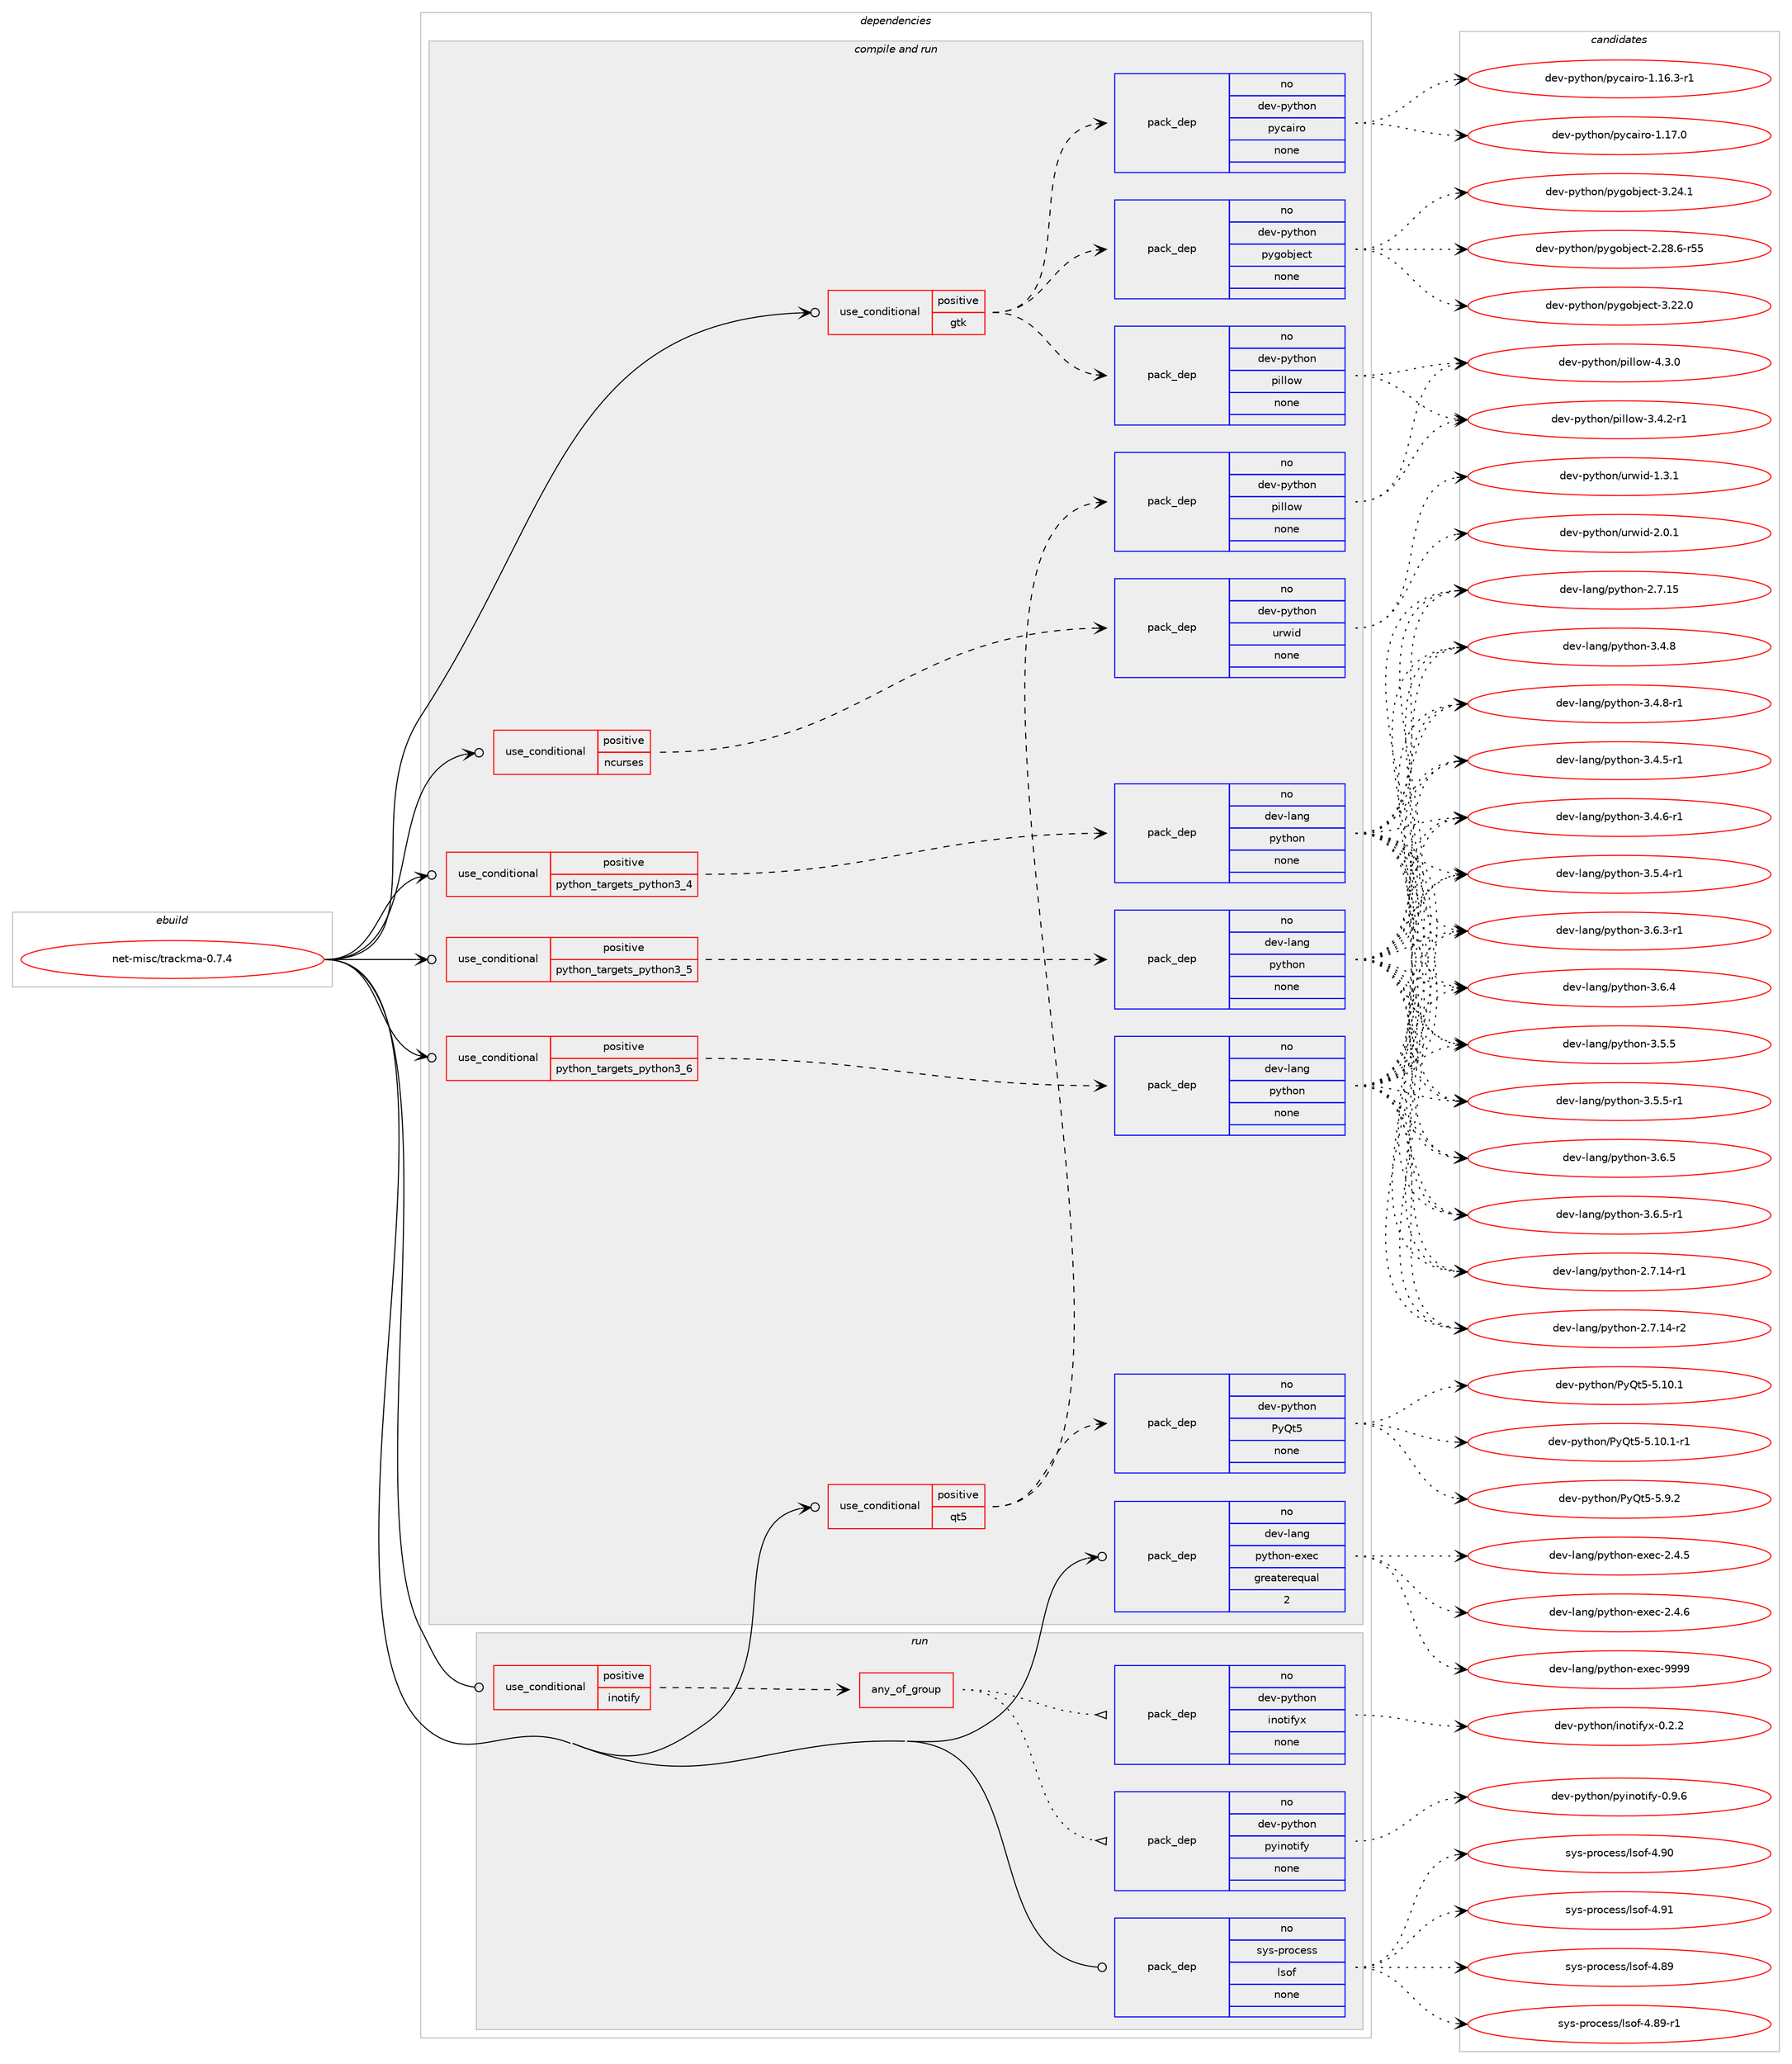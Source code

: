 digraph prolog {

# *************
# Graph options
# *************

newrank=true;
concentrate=true;
compound=true;
graph [rankdir=LR,fontname=Helvetica,fontsize=10,ranksep=1.5];#, ranksep=2.5, nodesep=0.2];
edge  [arrowhead=vee];
node  [fontname=Helvetica,fontsize=10];

# **********
# The ebuild
# **********

subgraph cluster_leftcol {
color=gray;
rank=same;
label=<<i>ebuild</i>>;
id [label="net-misc/trackma-0.7.4", color=red, width=4, href="../net-misc/trackma-0.7.4.svg"];
}

# ****************
# The dependencies
# ****************

subgraph cluster_midcol {
color=gray;
label=<<i>dependencies</i>>;
subgraph cluster_compile {
fillcolor="#eeeeee";
style=filled;
label=<<i>compile</i>>;
}
subgraph cluster_compileandrun {
fillcolor="#eeeeee";
style=filled;
label=<<i>compile and run</i>>;
subgraph cond515 {
dependency1747 [label=<<TABLE BORDER="0" CELLBORDER="1" CELLSPACING="0" CELLPADDING="4"><TR><TD ROWSPAN="3" CELLPADDING="10">use_conditional</TD></TR><TR><TD>positive</TD></TR><TR><TD>gtk</TD></TR></TABLE>>, shape=none, color=red];
subgraph pack1203 {
dependency1748 [label=<<TABLE BORDER="0" CELLBORDER="1" CELLSPACING="0" CELLPADDING="4" WIDTH="220"><TR><TD ROWSPAN="6" CELLPADDING="30">pack_dep</TD></TR><TR><TD WIDTH="110">no</TD></TR><TR><TD>dev-python</TD></TR><TR><TD>pygobject</TD></TR><TR><TD>none</TD></TR><TR><TD></TD></TR></TABLE>>, shape=none, color=blue];
}
dependency1747:e -> dependency1748:w [weight=20,style="dashed",arrowhead="vee"];
subgraph pack1204 {
dependency1749 [label=<<TABLE BORDER="0" CELLBORDER="1" CELLSPACING="0" CELLPADDING="4" WIDTH="220"><TR><TD ROWSPAN="6" CELLPADDING="30">pack_dep</TD></TR><TR><TD WIDTH="110">no</TD></TR><TR><TD>dev-python</TD></TR><TR><TD>pycairo</TD></TR><TR><TD>none</TD></TR><TR><TD></TD></TR></TABLE>>, shape=none, color=blue];
}
dependency1747:e -> dependency1749:w [weight=20,style="dashed",arrowhead="vee"];
subgraph pack1205 {
dependency1750 [label=<<TABLE BORDER="0" CELLBORDER="1" CELLSPACING="0" CELLPADDING="4" WIDTH="220"><TR><TD ROWSPAN="6" CELLPADDING="30">pack_dep</TD></TR><TR><TD WIDTH="110">no</TD></TR><TR><TD>dev-python</TD></TR><TR><TD>pillow</TD></TR><TR><TD>none</TD></TR><TR><TD></TD></TR></TABLE>>, shape=none, color=blue];
}
dependency1747:e -> dependency1750:w [weight=20,style="dashed",arrowhead="vee"];
}
id:e -> dependency1747:w [weight=20,style="solid",arrowhead="odotvee"];
subgraph cond516 {
dependency1751 [label=<<TABLE BORDER="0" CELLBORDER="1" CELLSPACING="0" CELLPADDING="4"><TR><TD ROWSPAN="3" CELLPADDING="10">use_conditional</TD></TR><TR><TD>positive</TD></TR><TR><TD>ncurses</TD></TR></TABLE>>, shape=none, color=red];
subgraph pack1206 {
dependency1752 [label=<<TABLE BORDER="0" CELLBORDER="1" CELLSPACING="0" CELLPADDING="4" WIDTH="220"><TR><TD ROWSPAN="6" CELLPADDING="30">pack_dep</TD></TR><TR><TD WIDTH="110">no</TD></TR><TR><TD>dev-python</TD></TR><TR><TD>urwid</TD></TR><TR><TD>none</TD></TR><TR><TD></TD></TR></TABLE>>, shape=none, color=blue];
}
dependency1751:e -> dependency1752:w [weight=20,style="dashed",arrowhead="vee"];
}
id:e -> dependency1751:w [weight=20,style="solid",arrowhead="odotvee"];
subgraph cond517 {
dependency1753 [label=<<TABLE BORDER="0" CELLBORDER="1" CELLSPACING="0" CELLPADDING="4"><TR><TD ROWSPAN="3" CELLPADDING="10">use_conditional</TD></TR><TR><TD>positive</TD></TR><TR><TD>python_targets_python3_4</TD></TR></TABLE>>, shape=none, color=red];
subgraph pack1207 {
dependency1754 [label=<<TABLE BORDER="0" CELLBORDER="1" CELLSPACING="0" CELLPADDING="4" WIDTH="220"><TR><TD ROWSPAN="6" CELLPADDING="30">pack_dep</TD></TR><TR><TD WIDTH="110">no</TD></TR><TR><TD>dev-lang</TD></TR><TR><TD>python</TD></TR><TR><TD>none</TD></TR><TR><TD></TD></TR></TABLE>>, shape=none, color=blue];
}
dependency1753:e -> dependency1754:w [weight=20,style="dashed",arrowhead="vee"];
}
id:e -> dependency1753:w [weight=20,style="solid",arrowhead="odotvee"];
subgraph cond518 {
dependency1755 [label=<<TABLE BORDER="0" CELLBORDER="1" CELLSPACING="0" CELLPADDING="4"><TR><TD ROWSPAN="3" CELLPADDING="10">use_conditional</TD></TR><TR><TD>positive</TD></TR><TR><TD>python_targets_python3_5</TD></TR></TABLE>>, shape=none, color=red];
subgraph pack1208 {
dependency1756 [label=<<TABLE BORDER="0" CELLBORDER="1" CELLSPACING="0" CELLPADDING="4" WIDTH="220"><TR><TD ROWSPAN="6" CELLPADDING="30">pack_dep</TD></TR><TR><TD WIDTH="110">no</TD></TR><TR><TD>dev-lang</TD></TR><TR><TD>python</TD></TR><TR><TD>none</TD></TR><TR><TD></TD></TR></TABLE>>, shape=none, color=blue];
}
dependency1755:e -> dependency1756:w [weight=20,style="dashed",arrowhead="vee"];
}
id:e -> dependency1755:w [weight=20,style="solid",arrowhead="odotvee"];
subgraph cond519 {
dependency1757 [label=<<TABLE BORDER="0" CELLBORDER="1" CELLSPACING="0" CELLPADDING="4"><TR><TD ROWSPAN="3" CELLPADDING="10">use_conditional</TD></TR><TR><TD>positive</TD></TR><TR><TD>python_targets_python3_6</TD></TR></TABLE>>, shape=none, color=red];
subgraph pack1209 {
dependency1758 [label=<<TABLE BORDER="0" CELLBORDER="1" CELLSPACING="0" CELLPADDING="4" WIDTH="220"><TR><TD ROWSPAN="6" CELLPADDING="30">pack_dep</TD></TR><TR><TD WIDTH="110">no</TD></TR><TR><TD>dev-lang</TD></TR><TR><TD>python</TD></TR><TR><TD>none</TD></TR><TR><TD></TD></TR></TABLE>>, shape=none, color=blue];
}
dependency1757:e -> dependency1758:w [weight=20,style="dashed",arrowhead="vee"];
}
id:e -> dependency1757:w [weight=20,style="solid",arrowhead="odotvee"];
subgraph cond520 {
dependency1759 [label=<<TABLE BORDER="0" CELLBORDER="1" CELLSPACING="0" CELLPADDING="4"><TR><TD ROWSPAN="3" CELLPADDING="10">use_conditional</TD></TR><TR><TD>positive</TD></TR><TR><TD>qt5</TD></TR></TABLE>>, shape=none, color=red];
subgraph pack1210 {
dependency1760 [label=<<TABLE BORDER="0" CELLBORDER="1" CELLSPACING="0" CELLPADDING="4" WIDTH="220"><TR><TD ROWSPAN="6" CELLPADDING="30">pack_dep</TD></TR><TR><TD WIDTH="110">no</TD></TR><TR><TD>dev-python</TD></TR><TR><TD>PyQt5</TD></TR><TR><TD>none</TD></TR><TR><TD></TD></TR></TABLE>>, shape=none, color=blue];
}
dependency1759:e -> dependency1760:w [weight=20,style="dashed",arrowhead="vee"];
subgraph pack1211 {
dependency1761 [label=<<TABLE BORDER="0" CELLBORDER="1" CELLSPACING="0" CELLPADDING="4" WIDTH="220"><TR><TD ROWSPAN="6" CELLPADDING="30">pack_dep</TD></TR><TR><TD WIDTH="110">no</TD></TR><TR><TD>dev-python</TD></TR><TR><TD>pillow</TD></TR><TR><TD>none</TD></TR><TR><TD></TD></TR></TABLE>>, shape=none, color=blue];
}
dependency1759:e -> dependency1761:w [weight=20,style="dashed",arrowhead="vee"];
}
id:e -> dependency1759:w [weight=20,style="solid",arrowhead="odotvee"];
subgraph pack1212 {
dependency1762 [label=<<TABLE BORDER="0" CELLBORDER="1" CELLSPACING="0" CELLPADDING="4" WIDTH="220"><TR><TD ROWSPAN="6" CELLPADDING="30">pack_dep</TD></TR><TR><TD WIDTH="110">no</TD></TR><TR><TD>dev-lang</TD></TR><TR><TD>python-exec</TD></TR><TR><TD>greaterequal</TD></TR><TR><TD>2</TD></TR></TABLE>>, shape=none, color=blue];
}
id:e -> dependency1762:w [weight=20,style="solid",arrowhead="odotvee"];
}
subgraph cluster_run {
fillcolor="#eeeeee";
style=filled;
label=<<i>run</i>>;
subgraph cond521 {
dependency1763 [label=<<TABLE BORDER="0" CELLBORDER="1" CELLSPACING="0" CELLPADDING="4"><TR><TD ROWSPAN="3" CELLPADDING="10">use_conditional</TD></TR><TR><TD>positive</TD></TR><TR><TD>inotify</TD></TR></TABLE>>, shape=none, color=red];
subgraph any31 {
dependency1764 [label=<<TABLE BORDER="0" CELLBORDER="1" CELLSPACING="0" CELLPADDING="4"><TR><TD CELLPADDING="10">any_of_group</TD></TR></TABLE>>, shape=none, color=red];subgraph pack1213 {
dependency1765 [label=<<TABLE BORDER="0" CELLBORDER="1" CELLSPACING="0" CELLPADDING="4" WIDTH="220"><TR><TD ROWSPAN="6" CELLPADDING="30">pack_dep</TD></TR><TR><TD WIDTH="110">no</TD></TR><TR><TD>dev-python</TD></TR><TR><TD>inotifyx</TD></TR><TR><TD>none</TD></TR><TR><TD></TD></TR></TABLE>>, shape=none, color=blue];
}
dependency1764:e -> dependency1765:w [weight=20,style="dotted",arrowhead="oinv"];
subgraph pack1214 {
dependency1766 [label=<<TABLE BORDER="0" CELLBORDER="1" CELLSPACING="0" CELLPADDING="4" WIDTH="220"><TR><TD ROWSPAN="6" CELLPADDING="30">pack_dep</TD></TR><TR><TD WIDTH="110">no</TD></TR><TR><TD>dev-python</TD></TR><TR><TD>pyinotify</TD></TR><TR><TD>none</TD></TR><TR><TD></TD></TR></TABLE>>, shape=none, color=blue];
}
dependency1764:e -> dependency1766:w [weight=20,style="dotted",arrowhead="oinv"];
}
dependency1763:e -> dependency1764:w [weight=20,style="dashed",arrowhead="vee"];
}
id:e -> dependency1763:w [weight=20,style="solid",arrowhead="odot"];
subgraph pack1215 {
dependency1767 [label=<<TABLE BORDER="0" CELLBORDER="1" CELLSPACING="0" CELLPADDING="4" WIDTH="220"><TR><TD ROWSPAN="6" CELLPADDING="30">pack_dep</TD></TR><TR><TD WIDTH="110">no</TD></TR><TR><TD>sys-process</TD></TR><TR><TD>lsof</TD></TR><TR><TD>none</TD></TR><TR><TD></TD></TR></TABLE>>, shape=none, color=blue];
}
id:e -> dependency1767:w [weight=20,style="solid",arrowhead="odot"];
}
}

# **************
# The candidates
# **************

subgraph cluster_choices {
rank=same;
color=gray;
label=<<i>candidates</i>>;

subgraph choice1203 {
color=black;
nodesep=1;
choice1001011184511212111610411111047112121103111981061019911645504650564654451145353 [label="dev-python/pygobject-2.28.6-r55", color=red, width=4,href="../dev-python/pygobject-2.28.6-r55.svg"];
choice1001011184511212111610411111047112121103111981061019911645514650504648 [label="dev-python/pygobject-3.22.0", color=red, width=4,href="../dev-python/pygobject-3.22.0.svg"];
choice1001011184511212111610411111047112121103111981061019911645514650524649 [label="dev-python/pygobject-3.24.1", color=red, width=4,href="../dev-python/pygobject-3.24.1.svg"];
dependency1748:e -> choice1001011184511212111610411111047112121103111981061019911645504650564654451145353:w [style=dotted,weight="100"];
dependency1748:e -> choice1001011184511212111610411111047112121103111981061019911645514650504648:w [style=dotted,weight="100"];
dependency1748:e -> choice1001011184511212111610411111047112121103111981061019911645514650524649:w [style=dotted,weight="100"];
}
subgraph choice1204 {
color=black;
nodesep=1;
choice10010111845112121116104111110471121219997105114111454946495446514511449 [label="dev-python/pycairo-1.16.3-r1", color=red, width=4,href="../dev-python/pycairo-1.16.3-r1.svg"];
choice1001011184511212111610411111047112121999710511411145494649554648 [label="dev-python/pycairo-1.17.0", color=red, width=4,href="../dev-python/pycairo-1.17.0.svg"];
dependency1749:e -> choice10010111845112121116104111110471121219997105114111454946495446514511449:w [style=dotted,weight="100"];
dependency1749:e -> choice1001011184511212111610411111047112121999710511411145494649554648:w [style=dotted,weight="100"];
}
subgraph choice1205 {
color=black;
nodesep=1;
choice10010111845112121116104111110471121051081081111194551465246504511449 [label="dev-python/pillow-3.4.2-r1", color=red, width=4,href="../dev-python/pillow-3.4.2-r1.svg"];
choice1001011184511212111610411111047112105108108111119455246514648 [label="dev-python/pillow-4.3.0", color=red, width=4,href="../dev-python/pillow-4.3.0.svg"];
dependency1750:e -> choice10010111845112121116104111110471121051081081111194551465246504511449:w [style=dotted,weight="100"];
dependency1750:e -> choice1001011184511212111610411111047112105108108111119455246514648:w [style=dotted,weight="100"];
}
subgraph choice1206 {
color=black;
nodesep=1;
choice1001011184511212111610411111047117114119105100454946514649 [label="dev-python/urwid-1.3.1", color=red, width=4,href="../dev-python/urwid-1.3.1.svg"];
choice1001011184511212111610411111047117114119105100455046484649 [label="dev-python/urwid-2.0.1", color=red, width=4,href="../dev-python/urwid-2.0.1.svg"];
dependency1752:e -> choice1001011184511212111610411111047117114119105100454946514649:w [style=dotted,weight="100"];
dependency1752:e -> choice1001011184511212111610411111047117114119105100455046484649:w [style=dotted,weight="100"];
}
subgraph choice1207 {
color=black;
nodesep=1;
choice100101118451089711010347112121116104111110455046554649524511449 [label="dev-lang/python-2.7.14-r1", color=red, width=4,href="../dev-lang/python-2.7.14-r1.svg"];
choice100101118451089711010347112121116104111110455046554649524511450 [label="dev-lang/python-2.7.14-r2", color=red, width=4,href="../dev-lang/python-2.7.14-r2.svg"];
choice10010111845108971101034711212111610411111045504655464953 [label="dev-lang/python-2.7.15", color=red, width=4,href="../dev-lang/python-2.7.15.svg"];
choice1001011184510897110103471121211161041111104551465246534511449 [label="dev-lang/python-3.4.5-r1", color=red, width=4,href="../dev-lang/python-3.4.5-r1.svg"];
choice1001011184510897110103471121211161041111104551465246544511449 [label="dev-lang/python-3.4.6-r1", color=red, width=4,href="../dev-lang/python-3.4.6-r1.svg"];
choice100101118451089711010347112121116104111110455146524656 [label="dev-lang/python-3.4.8", color=red, width=4,href="../dev-lang/python-3.4.8.svg"];
choice1001011184510897110103471121211161041111104551465246564511449 [label="dev-lang/python-3.4.8-r1", color=red, width=4,href="../dev-lang/python-3.4.8-r1.svg"];
choice1001011184510897110103471121211161041111104551465346524511449 [label="dev-lang/python-3.5.4-r1", color=red, width=4,href="../dev-lang/python-3.5.4-r1.svg"];
choice100101118451089711010347112121116104111110455146534653 [label="dev-lang/python-3.5.5", color=red, width=4,href="../dev-lang/python-3.5.5.svg"];
choice1001011184510897110103471121211161041111104551465346534511449 [label="dev-lang/python-3.5.5-r1", color=red, width=4,href="../dev-lang/python-3.5.5-r1.svg"];
choice1001011184510897110103471121211161041111104551465446514511449 [label="dev-lang/python-3.6.3-r1", color=red, width=4,href="../dev-lang/python-3.6.3-r1.svg"];
choice100101118451089711010347112121116104111110455146544652 [label="dev-lang/python-3.6.4", color=red, width=4,href="../dev-lang/python-3.6.4.svg"];
choice100101118451089711010347112121116104111110455146544653 [label="dev-lang/python-3.6.5", color=red, width=4,href="../dev-lang/python-3.6.5.svg"];
choice1001011184510897110103471121211161041111104551465446534511449 [label="dev-lang/python-3.6.5-r1", color=red, width=4,href="../dev-lang/python-3.6.5-r1.svg"];
dependency1754:e -> choice100101118451089711010347112121116104111110455046554649524511449:w [style=dotted,weight="100"];
dependency1754:e -> choice100101118451089711010347112121116104111110455046554649524511450:w [style=dotted,weight="100"];
dependency1754:e -> choice10010111845108971101034711212111610411111045504655464953:w [style=dotted,weight="100"];
dependency1754:e -> choice1001011184510897110103471121211161041111104551465246534511449:w [style=dotted,weight="100"];
dependency1754:e -> choice1001011184510897110103471121211161041111104551465246544511449:w [style=dotted,weight="100"];
dependency1754:e -> choice100101118451089711010347112121116104111110455146524656:w [style=dotted,weight="100"];
dependency1754:e -> choice1001011184510897110103471121211161041111104551465246564511449:w [style=dotted,weight="100"];
dependency1754:e -> choice1001011184510897110103471121211161041111104551465346524511449:w [style=dotted,weight="100"];
dependency1754:e -> choice100101118451089711010347112121116104111110455146534653:w [style=dotted,weight="100"];
dependency1754:e -> choice1001011184510897110103471121211161041111104551465346534511449:w [style=dotted,weight="100"];
dependency1754:e -> choice1001011184510897110103471121211161041111104551465446514511449:w [style=dotted,weight="100"];
dependency1754:e -> choice100101118451089711010347112121116104111110455146544652:w [style=dotted,weight="100"];
dependency1754:e -> choice100101118451089711010347112121116104111110455146544653:w [style=dotted,weight="100"];
dependency1754:e -> choice1001011184510897110103471121211161041111104551465446534511449:w [style=dotted,weight="100"];
}
subgraph choice1208 {
color=black;
nodesep=1;
choice100101118451089711010347112121116104111110455046554649524511449 [label="dev-lang/python-2.7.14-r1", color=red, width=4,href="../dev-lang/python-2.7.14-r1.svg"];
choice100101118451089711010347112121116104111110455046554649524511450 [label="dev-lang/python-2.7.14-r2", color=red, width=4,href="../dev-lang/python-2.7.14-r2.svg"];
choice10010111845108971101034711212111610411111045504655464953 [label="dev-lang/python-2.7.15", color=red, width=4,href="../dev-lang/python-2.7.15.svg"];
choice1001011184510897110103471121211161041111104551465246534511449 [label="dev-lang/python-3.4.5-r1", color=red, width=4,href="../dev-lang/python-3.4.5-r1.svg"];
choice1001011184510897110103471121211161041111104551465246544511449 [label="dev-lang/python-3.4.6-r1", color=red, width=4,href="../dev-lang/python-3.4.6-r1.svg"];
choice100101118451089711010347112121116104111110455146524656 [label="dev-lang/python-3.4.8", color=red, width=4,href="../dev-lang/python-3.4.8.svg"];
choice1001011184510897110103471121211161041111104551465246564511449 [label="dev-lang/python-3.4.8-r1", color=red, width=4,href="../dev-lang/python-3.4.8-r1.svg"];
choice1001011184510897110103471121211161041111104551465346524511449 [label="dev-lang/python-3.5.4-r1", color=red, width=4,href="../dev-lang/python-3.5.4-r1.svg"];
choice100101118451089711010347112121116104111110455146534653 [label="dev-lang/python-3.5.5", color=red, width=4,href="../dev-lang/python-3.5.5.svg"];
choice1001011184510897110103471121211161041111104551465346534511449 [label="dev-lang/python-3.5.5-r1", color=red, width=4,href="../dev-lang/python-3.5.5-r1.svg"];
choice1001011184510897110103471121211161041111104551465446514511449 [label="dev-lang/python-3.6.3-r1", color=red, width=4,href="../dev-lang/python-3.6.3-r1.svg"];
choice100101118451089711010347112121116104111110455146544652 [label="dev-lang/python-3.6.4", color=red, width=4,href="../dev-lang/python-3.6.4.svg"];
choice100101118451089711010347112121116104111110455146544653 [label="dev-lang/python-3.6.5", color=red, width=4,href="../dev-lang/python-3.6.5.svg"];
choice1001011184510897110103471121211161041111104551465446534511449 [label="dev-lang/python-3.6.5-r1", color=red, width=4,href="../dev-lang/python-3.6.5-r1.svg"];
dependency1756:e -> choice100101118451089711010347112121116104111110455046554649524511449:w [style=dotted,weight="100"];
dependency1756:e -> choice100101118451089711010347112121116104111110455046554649524511450:w [style=dotted,weight="100"];
dependency1756:e -> choice10010111845108971101034711212111610411111045504655464953:w [style=dotted,weight="100"];
dependency1756:e -> choice1001011184510897110103471121211161041111104551465246534511449:w [style=dotted,weight="100"];
dependency1756:e -> choice1001011184510897110103471121211161041111104551465246544511449:w [style=dotted,weight="100"];
dependency1756:e -> choice100101118451089711010347112121116104111110455146524656:w [style=dotted,weight="100"];
dependency1756:e -> choice1001011184510897110103471121211161041111104551465246564511449:w [style=dotted,weight="100"];
dependency1756:e -> choice1001011184510897110103471121211161041111104551465346524511449:w [style=dotted,weight="100"];
dependency1756:e -> choice100101118451089711010347112121116104111110455146534653:w [style=dotted,weight="100"];
dependency1756:e -> choice1001011184510897110103471121211161041111104551465346534511449:w [style=dotted,weight="100"];
dependency1756:e -> choice1001011184510897110103471121211161041111104551465446514511449:w [style=dotted,weight="100"];
dependency1756:e -> choice100101118451089711010347112121116104111110455146544652:w [style=dotted,weight="100"];
dependency1756:e -> choice100101118451089711010347112121116104111110455146544653:w [style=dotted,weight="100"];
dependency1756:e -> choice1001011184510897110103471121211161041111104551465446534511449:w [style=dotted,weight="100"];
}
subgraph choice1209 {
color=black;
nodesep=1;
choice100101118451089711010347112121116104111110455046554649524511449 [label="dev-lang/python-2.7.14-r1", color=red, width=4,href="../dev-lang/python-2.7.14-r1.svg"];
choice100101118451089711010347112121116104111110455046554649524511450 [label="dev-lang/python-2.7.14-r2", color=red, width=4,href="../dev-lang/python-2.7.14-r2.svg"];
choice10010111845108971101034711212111610411111045504655464953 [label="dev-lang/python-2.7.15", color=red, width=4,href="../dev-lang/python-2.7.15.svg"];
choice1001011184510897110103471121211161041111104551465246534511449 [label="dev-lang/python-3.4.5-r1", color=red, width=4,href="../dev-lang/python-3.4.5-r1.svg"];
choice1001011184510897110103471121211161041111104551465246544511449 [label="dev-lang/python-3.4.6-r1", color=red, width=4,href="../dev-lang/python-3.4.6-r1.svg"];
choice100101118451089711010347112121116104111110455146524656 [label="dev-lang/python-3.4.8", color=red, width=4,href="../dev-lang/python-3.4.8.svg"];
choice1001011184510897110103471121211161041111104551465246564511449 [label="dev-lang/python-3.4.8-r1", color=red, width=4,href="../dev-lang/python-3.4.8-r1.svg"];
choice1001011184510897110103471121211161041111104551465346524511449 [label="dev-lang/python-3.5.4-r1", color=red, width=4,href="../dev-lang/python-3.5.4-r1.svg"];
choice100101118451089711010347112121116104111110455146534653 [label="dev-lang/python-3.5.5", color=red, width=4,href="../dev-lang/python-3.5.5.svg"];
choice1001011184510897110103471121211161041111104551465346534511449 [label="dev-lang/python-3.5.5-r1", color=red, width=4,href="../dev-lang/python-3.5.5-r1.svg"];
choice1001011184510897110103471121211161041111104551465446514511449 [label="dev-lang/python-3.6.3-r1", color=red, width=4,href="../dev-lang/python-3.6.3-r1.svg"];
choice100101118451089711010347112121116104111110455146544652 [label="dev-lang/python-3.6.4", color=red, width=4,href="../dev-lang/python-3.6.4.svg"];
choice100101118451089711010347112121116104111110455146544653 [label="dev-lang/python-3.6.5", color=red, width=4,href="../dev-lang/python-3.6.5.svg"];
choice1001011184510897110103471121211161041111104551465446534511449 [label="dev-lang/python-3.6.5-r1", color=red, width=4,href="../dev-lang/python-3.6.5-r1.svg"];
dependency1758:e -> choice100101118451089711010347112121116104111110455046554649524511449:w [style=dotted,weight="100"];
dependency1758:e -> choice100101118451089711010347112121116104111110455046554649524511450:w [style=dotted,weight="100"];
dependency1758:e -> choice10010111845108971101034711212111610411111045504655464953:w [style=dotted,weight="100"];
dependency1758:e -> choice1001011184510897110103471121211161041111104551465246534511449:w [style=dotted,weight="100"];
dependency1758:e -> choice1001011184510897110103471121211161041111104551465246544511449:w [style=dotted,weight="100"];
dependency1758:e -> choice100101118451089711010347112121116104111110455146524656:w [style=dotted,weight="100"];
dependency1758:e -> choice1001011184510897110103471121211161041111104551465246564511449:w [style=dotted,weight="100"];
dependency1758:e -> choice1001011184510897110103471121211161041111104551465346524511449:w [style=dotted,weight="100"];
dependency1758:e -> choice100101118451089711010347112121116104111110455146534653:w [style=dotted,weight="100"];
dependency1758:e -> choice1001011184510897110103471121211161041111104551465346534511449:w [style=dotted,weight="100"];
dependency1758:e -> choice1001011184510897110103471121211161041111104551465446514511449:w [style=dotted,weight="100"];
dependency1758:e -> choice100101118451089711010347112121116104111110455146544652:w [style=dotted,weight="100"];
dependency1758:e -> choice100101118451089711010347112121116104111110455146544653:w [style=dotted,weight="100"];
dependency1758:e -> choice1001011184510897110103471121211161041111104551465446534511449:w [style=dotted,weight="100"];
}
subgraph choice1210 {
color=black;
nodesep=1;
choice100101118451121211161041111104780121811165345534649484649 [label="dev-python/PyQt5-5.10.1", color=red, width=4,href="../dev-python/PyQt5-5.10.1.svg"];
choice1001011184511212111610411111047801218111653455346494846494511449 [label="dev-python/PyQt5-5.10.1-r1", color=red, width=4,href="../dev-python/PyQt5-5.10.1-r1.svg"];
choice1001011184511212111610411111047801218111653455346574650 [label="dev-python/PyQt5-5.9.2", color=red, width=4,href="../dev-python/PyQt5-5.9.2.svg"];
dependency1760:e -> choice100101118451121211161041111104780121811165345534649484649:w [style=dotted,weight="100"];
dependency1760:e -> choice1001011184511212111610411111047801218111653455346494846494511449:w [style=dotted,weight="100"];
dependency1760:e -> choice1001011184511212111610411111047801218111653455346574650:w [style=dotted,weight="100"];
}
subgraph choice1211 {
color=black;
nodesep=1;
choice10010111845112121116104111110471121051081081111194551465246504511449 [label="dev-python/pillow-3.4.2-r1", color=red, width=4,href="../dev-python/pillow-3.4.2-r1.svg"];
choice1001011184511212111610411111047112105108108111119455246514648 [label="dev-python/pillow-4.3.0", color=red, width=4,href="../dev-python/pillow-4.3.0.svg"];
dependency1761:e -> choice10010111845112121116104111110471121051081081111194551465246504511449:w [style=dotted,weight="100"];
dependency1761:e -> choice1001011184511212111610411111047112105108108111119455246514648:w [style=dotted,weight="100"];
}
subgraph choice1212 {
color=black;
nodesep=1;
choice1001011184510897110103471121211161041111104510112010199455046524653 [label="dev-lang/python-exec-2.4.5", color=red, width=4,href="../dev-lang/python-exec-2.4.5.svg"];
choice1001011184510897110103471121211161041111104510112010199455046524654 [label="dev-lang/python-exec-2.4.6", color=red, width=4,href="../dev-lang/python-exec-2.4.6.svg"];
choice10010111845108971101034711212111610411111045101120101994557575757 [label="dev-lang/python-exec-9999", color=red, width=4,href="../dev-lang/python-exec-9999.svg"];
dependency1762:e -> choice1001011184510897110103471121211161041111104510112010199455046524653:w [style=dotted,weight="100"];
dependency1762:e -> choice1001011184510897110103471121211161041111104510112010199455046524654:w [style=dotted,weight="100"];
dependency1762:e -> choice10010111845108971101034711212111610411111045101120101994557575757:w [style=dotted,weight="100"];
}
subgraph choice1213 {
color=black;
nodesep=1;
choice1001011184511212111610411111047105110111116105102121120454846504650 [label="dev-python/inotifyx-0.2.2", color=red, width=4,href="../dev-python/inotifyx-0.2.2.svg"];
dependency1765:e -> choice1001011184511212111610411111047105110111116105102121120454846504650:w [style=dotted,weight="100"];
}
subgraph choice1214 {
color=black;
nodesep=1;
choice1001011184511212111610411111047112121105110111116105102121454846574654 [label="dev-python/pyinotify-0.9.6", color=red, width=4,href="../dev-python/pyinotify-0.9.6.svg"];
dependency1766:e -> choice1001011184511212111610411111047112121105110111116105102121454846574654:w [style=dotted,weight="100"];
}
subgraph choice1215 {
color=black;
nodesep=1;
choice1151211154511211411199101115115471081151111024552465657 [label="sys-process/lsof-4.89", color=red, width=4,href="../sys-process/lsof-4.89.svg"];
choice11512111545112114111991011151154710811511110245524656574511449 [label="sys-process/lsof-4.89-r1", color=red, width=4,href="../sys-process/lsof-4.89-r1.svg"];
choice1151211154511211411199101115115471081151111024552465748 [label="sys-process/lsof-4.90", color=red, width=4,href="../sys-process/lsof-4.90.svg"];
choice1151211154511211411199101115115471081151111024552465749 [label="sys-process/lsof-4.91", color=red, width=4,href="../sys-process/lsof-4.91.svg"];
dependency1767:e -> choice1151211154511211411199101115115471081151111024552465657:w [style=dotted,weight="100"];
dependency1767:e -> choice11512111545112114111991011151154710811511110245524656574511449:w [style=dotted,weight="100"];
dependency1767:e -> choice1151211154511211411199101115115471081151111024552465748:w [style=dotted,weight="100"];
dependency1767:e -> choice1151211154511211411199101115115471081151111024552465749:w [style=dotted,weight="100"];
}
}

}
